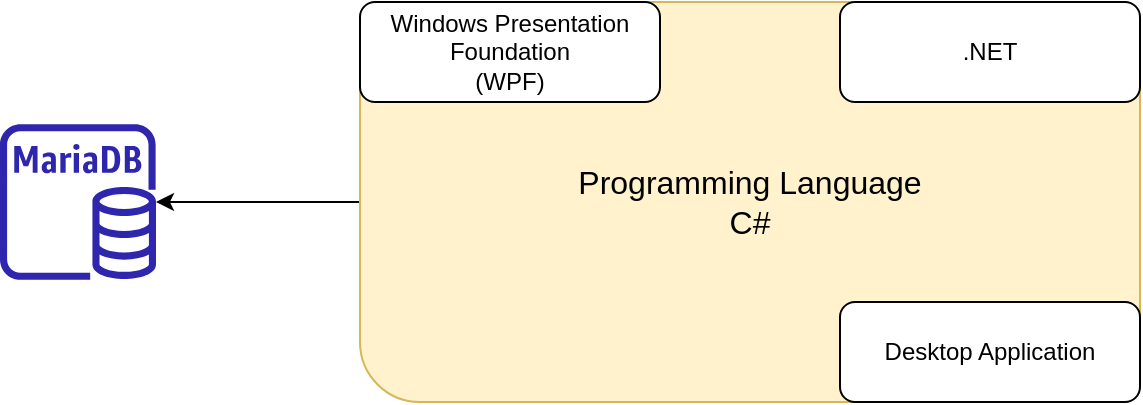 <mxfile version="21.1.2" type="device">
  <diagram name="Page-1" id="EgT46zGkKZcZ6yxDfQWY">
    <mxGraphModel dx="2938" dy="1178" grid="0" gridSize="10" guides="1" tooltips="1" connect="1" arrows="1" fold="1" page="0" pageScale="1" pageWidth="827" pageHeight="1169" math="0" shadow="0">
      <root>
        <mxCell id="0" />
        <mxCell id="1" parent="0" />
        <mxCell id="atP8IudcIXunhFcaOxjJ-2" value="" style="edgeStyle=orthogonalEdgeStyle;rounded=0;orthogonalLoop=1;jettySize=auto;html=1;" parent="1" source="MplP26jwabLAFGeCvP-g-1" target="MplP26jwabLAFGeCvP-g-4" edge="1">
          <mxGeometry relative="1" as="geometry" />
        </mxCell>
        <mxCell id="MplP26jwabLAFGeCvP-g-1" value="&lt;font style=&quot;font-size: 16px;&quot;&gt;Programming Language&lt;br&gt;C#&lt;/font&gt;" style="rounded=1;whiteSpace=wrap;html=1;fillColor=#fff2cc;strokeColor=#d6b656;" parent="1" vertex="1">
          <mxGeometry x="340" y="330" width="390" height="200" as="geometry" />
        </mxCell>
        <mxCell id="MplP26jwabLAFGeCvP-g-2" value="Windows Presentation Foundation&lt;br&gt;(WPF)&lt;br&gt;" style="rounded=1;whiteSpace=wrap;html=1;" parent="1" vertex="1">
          <mxGeometry x="340" y="330" width="150" height="50" as="geometry" />
        </mxCell>
        <mxCell id="MplP26jwabLAFGeCvP-g-3" value=".NET" style="rounded=1;whiteSpace=wrap;html=1;" parent="1" vertex="1">
          <mxGeometry x="580" y="330" width="150" height="50" as="geometry" />
        </mxCell>
        <mxCell id="MplP26jwabLAFGeCvP-g-4" value="" style="sketch=0;outlineConnect=0;fontColor=#232F3E;gradientColor=none;fillColor=#2E27AD;strokeColor=none;dashed=0;verticalLabelPosition=bottom;verticalAlign=top;align=center;html=1;fontSize=12;fontStyle=0;aspect=fixed;pointerEvents=1;shape=mxgraph.aws4.rds_mariadb_instance;" parent="1" vertex="1">
          <mxGeometry x="160" y="391" width="78" height="78" as="geometry" />
        </mxCell>
        <mxCell id="atP8IudcIXunhFcaOxjJ-1" value="Desktop Application" style="rounded=1;whiteSpace=wrap;html=1;" parent="1" vertex="1">
          <mxGeometry x="580" y="480" width="150" height="50" as="geometry" />
        </mxCell>
      </root>
    </mxGraphModel>
  </diagram>
</mxfile>
